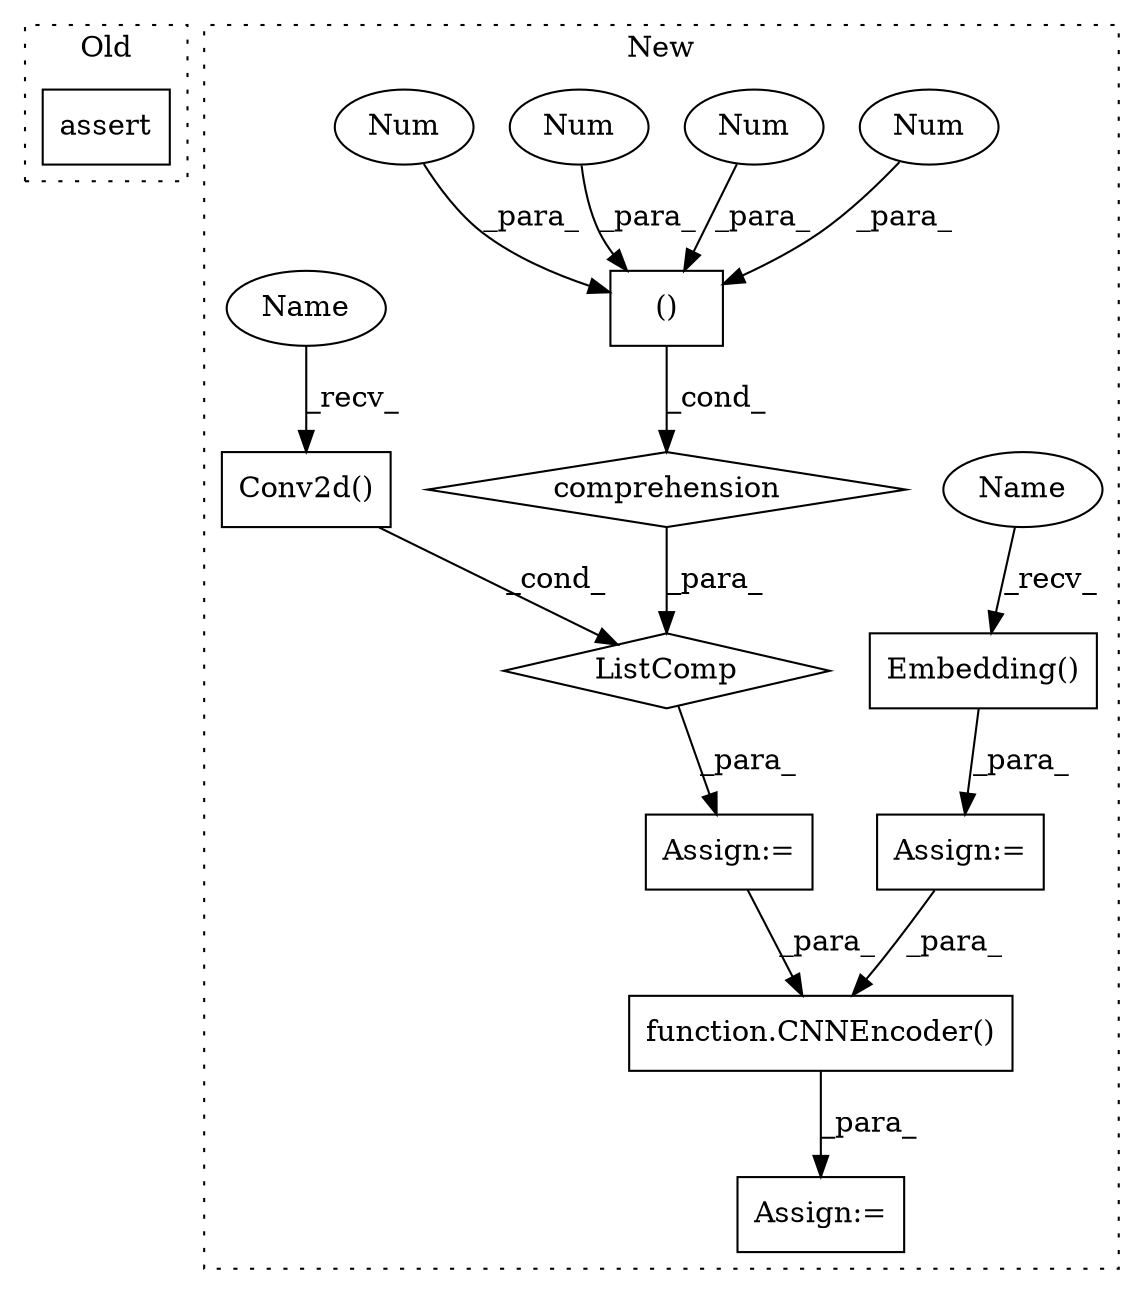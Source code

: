 digraph G {
subgraph cluster0 {
1 [label="assert" a="65" s="5933" l="7" shape="box"];
label = "Old";
style="dotted";
}
subgraph cluster1 {
2 [label="Conv2d()" a="75" s="8149" l="167" shape="box"];
3 [label="Assign:=" a="68" s="8378" l="3" shape="box"];
4 [label="Embedding()" a="75" s="8076,8115" l="13,1" shape="box"];
5 [label="()" a="54" s="8019" l="9" shape="box"];
6 [label="function.CNNEncoder()" a="75" s="8381,8408" l="11,24" shape="box"];
7 [label="ListComp" a="106" s="8134" l="221" shape="diamond"];
8 [label="Num" a="76" s="8024" l="1" shape="ellipse"];
9 [label="Num" a="76" s="8018" l="1" shape="ellipse"];
10 [label="Num" a="76" s="8027" l="1" shape="ellipse"];
11 [label="Num" a="76" s="8021" l="1" shape="ellipse"];
12 [label="Assign:=" a="68" s="8131" l="3" shape="box"];
13 [label="comprehension" a="45" s="8317" l="3" shape="diamond"];
14 [label="Assign:=" a="68" s="8073" l="3" shape="box"];
15 [label="Name" a="87" s="8076" l="2" shape="ellipse"];
16 [label="Name" a="87" s="8149" l="2" shape="ellipse"];
label = "New";
style="dotted";
}
2 -> 7 [label="_cond_"];
4 -> 14 [label="_para_"];
5 -> 13 [label="_cond_"];
6 -> 3 [label="_para_"];
7 -> 12 [label="_para_"];
8 -> 5 [label="_para_"];
9 -> 5 [label="_para_"];
10 -> 5 [label="_para_"];
11 -> 5 [label="_para_"];
12 -> 6 [label="_para_"];
13 -> 7 [label="_para_"];
14 -> 6 [label="_para_"];
15 -> 4 [label="_recv_"];
16 -> 2 [label="_recv_"];
}